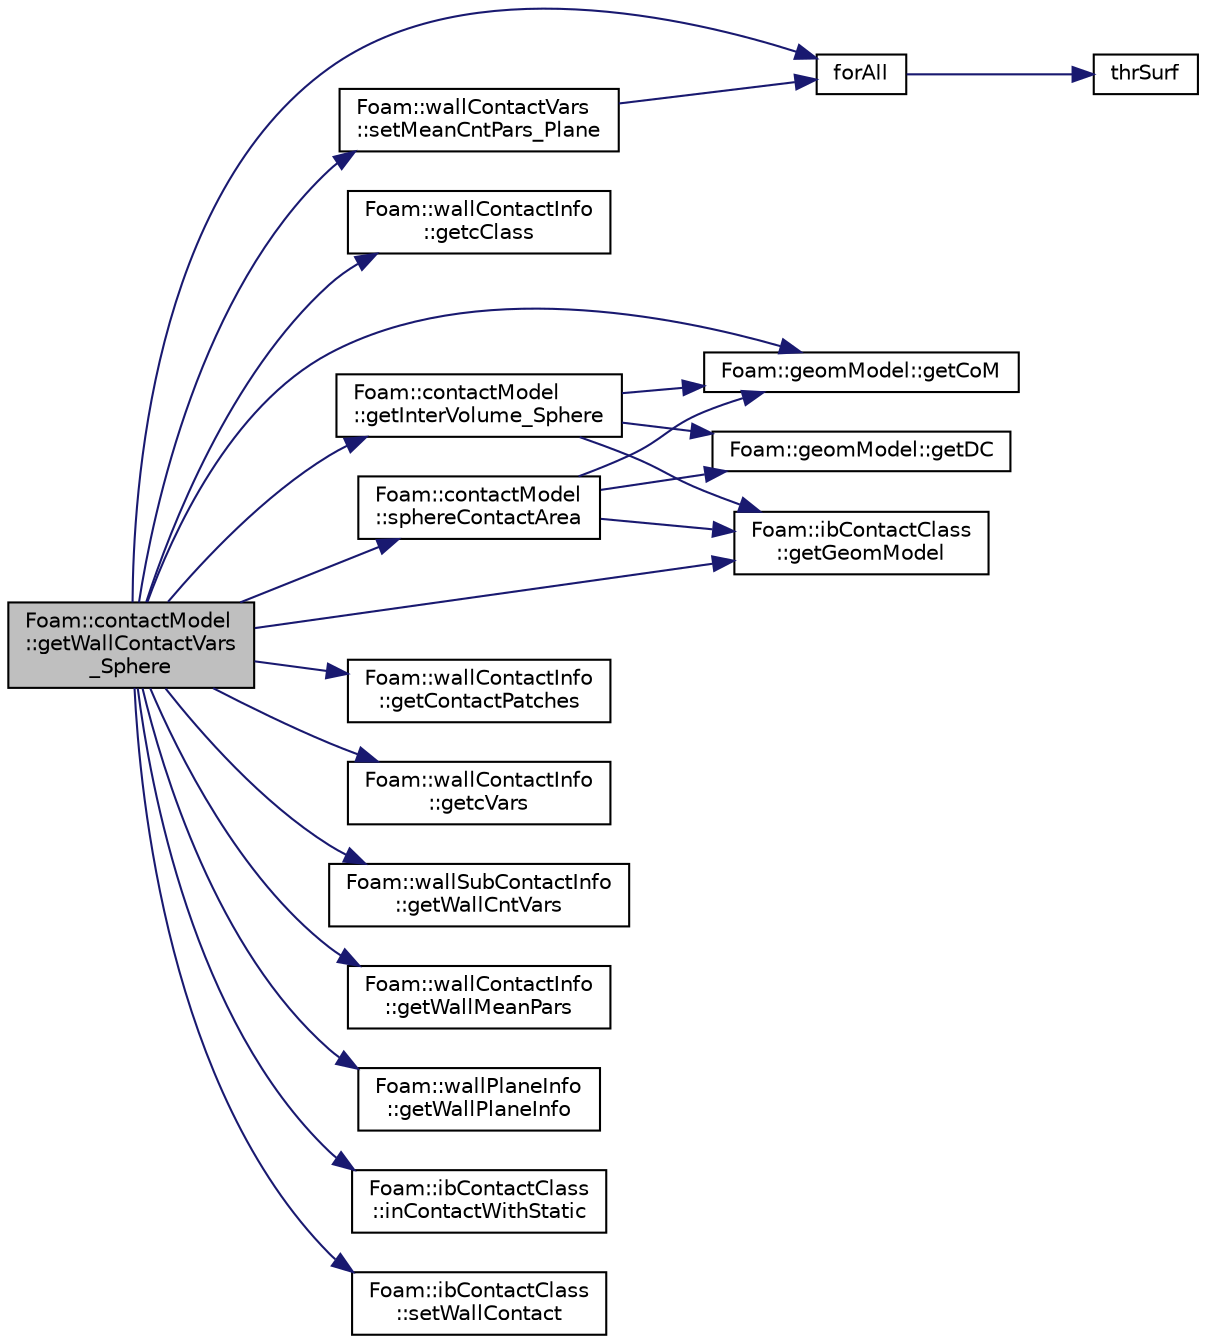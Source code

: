 digraph "Foam::contactModel::getWallContactVars_Sphere"
{
 // LATEX_PDF_SIZE
  edge [fontname="Helvetica",fontsize="10",labelfontname="Helvetica",labelfontsize="10"];
  node [fontname="Helvetica",fontsize="10",shape=record];
  rankdir="LR";
  Node1 [label="Foam::contactModel\l::getWallContactVars\l_Sphere",height=0.2,width=0.4,color="black", fillcolor="grey75", style="filled", fontcolor="black",tooltip=" "];
  Node1 -> Node2 [color="midnightblue",fontsize="10",style="solid"];
  Node2 [label="forAll",height=0.2,width=0.4,color="black", fillcolor="white", style="filled",URL="$addModels_2initializeAddModels_8H.html#adcd69a620b2d93c893cbf0e92bb7c5d7",tooltip=" "];
  Node2 -> Node3 [color="midnightblue",fontsize="10",style="solid"];
  Node3 [label="thrSurf",height=0.2,width=0.4,color="black", fillcolor="white", style="filled",URL="$addModels_2initializeAddModels_8H.html#a12947c9cf4cff46d3d0a324e3e718f45",tooltip=" "];
  Node1 -> Node4 [color="midnightblue",fontsize="10",style="solid"];
  Node4 [label="Foam::wallContactInfo\l::getcClass",height=0.2,width=0.4,color="black", fillcolor="white", style="filled",URL="$classFoam_1_1wallContactInfo.html#a2366bc28e22cfaaf6087048b12a92f39",tooltip=" "];
  Node1 -> Node5 [color="midnightblue",fontsize="10",style="solid"];
  Node5 [label="Foam::geomModel::getCoM",height=0.2,width=0.4,color="black", fillcolor="white", style="filled",URL="$classFoam_1_1geomModel.html#a17f5482e38b671fd424704393e4db210",tooltip=" "];
  Node1 -> Node6 [color="midnightblue",fontsize="10",style="solid"];
  Node6 [label="Foam::wallContactInfo\l::getContactPatches",height=0.2,width=0.4,color="black", fillcolor="white", style="filled",URL="$classFoam_1_1wallContactInfo.html#a462fa827cf5509da2cf66bb4db5f7806",tooltip=" "];
  Node1 -> Node7 [color="midnightblue",fontsize="10",style="solid"];
  Node7 [label="Foam::wallContactInfo\l::getcVars",height=0.2,width=0.4,color="black", fillcolor="white", style="filled",URL="$classFoam_1_1wallContactInfo.html#ae4c4029904d2c1d2fecee14947033896",tooltip=" "];
  Node1 -> Node8 [color="midnightblue",fontsize="10",style="solid"];
  Node8 [label="Foam::ibContactClass\l::getGeomModel",height=0.2,width=0.4,color="black", fillcolor="white", style="filled",URL="$classFoam_1_1ibContactClass.html#af24117aa9d6b8a28c64ce11354a2fa35",tooltip=" "];
  Node1 -> Node9 [color="midnightblue",fontsize="10",style="solid"];
  Node9 [label="Foam::contactModel\l::getInterVolume_Sphere",height=0.2,width=0.4,color="black", fillcolor="white", style="filled",URL="$namespaceFoam_1_1contactModel.html#add5e29574efd42f222481ad3370011e1",tooltip=" "];
  Node9 -> Node5 [color="midnightblue",fontsize="10",style="solid"];
  Node9 -> Node10 [color="midnightblue",fontsize="10",style="solid"];
  Node10 [label="Foam::geomModel::getDC",height=0.2,width=0.4,color="black", fillcolor="white", style="filled",URL="$classFoam_1_1geomModel.html#a4a544cd34b3b6a9963fb311c4d9938fb",tooltip=" "];
  Node9 -> Node8 [color="midnightblue",fontsize="10",style="solid"];
  Node1 -> Node11 [color="midnightblue",fontsize="10",style="solid"];
  Node11 [label="Foam::wallSubContactInfo\l::getWallCntVars",height=0.2,width=0.4,color="black", fillcolor="white", style="filled",URL="$classFoam_1_1wallSubContactInfo.html#a4ee4f2e43972b6e359fe6f7bf6a1018d",tooltip=" "];
  Node1 -> Node12 [color="midnightblue",fontsize="10",style="solid"];
  Node12 [label="Foam::wallContactInfo\l::getWallMeanPars",height=0.2,width=0.4,color="black", fillcolor="white", style="filled",URL="$classFoam_1_1wallContactInfo.html#a3934896b37065811a15bf1a2a858c474",tooltip=" "];
  Node1 -> Node13 [color="midnightblue",fontsize="10",style="solid"];
  Node13 [label="Foam::wallPlaneInfo\l::getWallPlaneInfo",height=0.2,width=0.4,color="black", fillcolor="white", style="filled",URL="$classFoam_1_1wallPlaneInfo.html#a79ee79cd0b68dc6afe60152453f29fa7",tooltip=" "];
  Node1 -> Node14 [color="midnightblue",fontsize="10",style="solid"];
  Node14 [label="Foam::ibContactClass\l::inContactWithStatic",height=0.2,width=0.4,color="black", fillcolor="white", style="filled",URL="$classFoam_1_1ibContactClass.html#ac524d28a7f034b595c4d114985663cc8",tooltip=" "];
  Node1 -> Node15 [color="midnightblue",fontsize="10",style="solid"];
  Node15 [label="Foam::wallContactVars\l::setMeanCntPars_Plane",height=0.2,width=0.4,color="black", fillcolor="white", style="filled",URL="$classFoam_1_1wallContactVars.html#a8d867556389b7bf68987108f356d6ca8",tooltip=" "];
  Node15 -> Node2 [color="midnightblue",fontsize="10",style="solid"];
  Node1 -> Node16 [color="midnightblue",fontsize="10",style="solid"];
  Node16 [label="Foam::ibContactClass\l::setWallContact",height=0.2,width=0.4,color="black", fillcolor="white", style="filled",URL="$classFoam_1_1ibContactClass.html#a2aea492460017877267fdc20a752ae88",tooltip=" "];
  Node1 -> Node17 [color="midnightblue",fontsize="10",style="solid"];
  Node17 [label="Foam::contactModel\l::sphereContactArea",height=0.2,width=0.4,color="black", fillcolor="white", style="filled",URL="$namespaceFoam_1_1contactModel.html#aa822971b620c434759c0717b1ab1e3d1",tooltip=" "];
  Node17 -> Node5 [color="midnightblue",fontsize="10",style="solid"];
  Node17 -> Node10 [color="midnightblue",fontsize="10",style="solid"];
  Node17 -> Node8 [color="midnightblue",fontsize="10",style="solid"];
}
